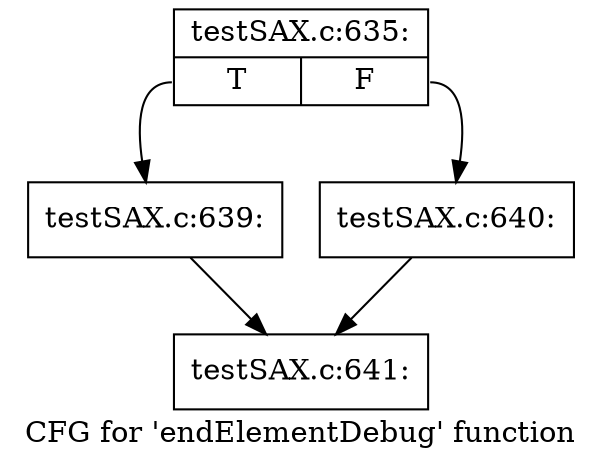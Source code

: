 digraph "CFG for 'endElementDebug' function" {
	label="CFG for 'endElementDebug' function";

	Node0x4877580 [shape=record,label="{testSAX.c:635:|{<s0>T|<s1>F}}"];
	Node0x4877580:s0 -> Node0x4877a40;
	Node0x4877580:s1 -> Node0x4877a90;
	Node0x4877a40 [shape=record,label="{testSAX.c:639:}"];
	Node0x4877a40 -> Node0x487a630;
	Node0x4877a90 [shape=record,label="{testSAX.c:640:}"];
	Node0x4877a90 -> Node0x487a630;
	Node0x487a630 [shape=record,label="{testSAX.c:641:}"];
}
